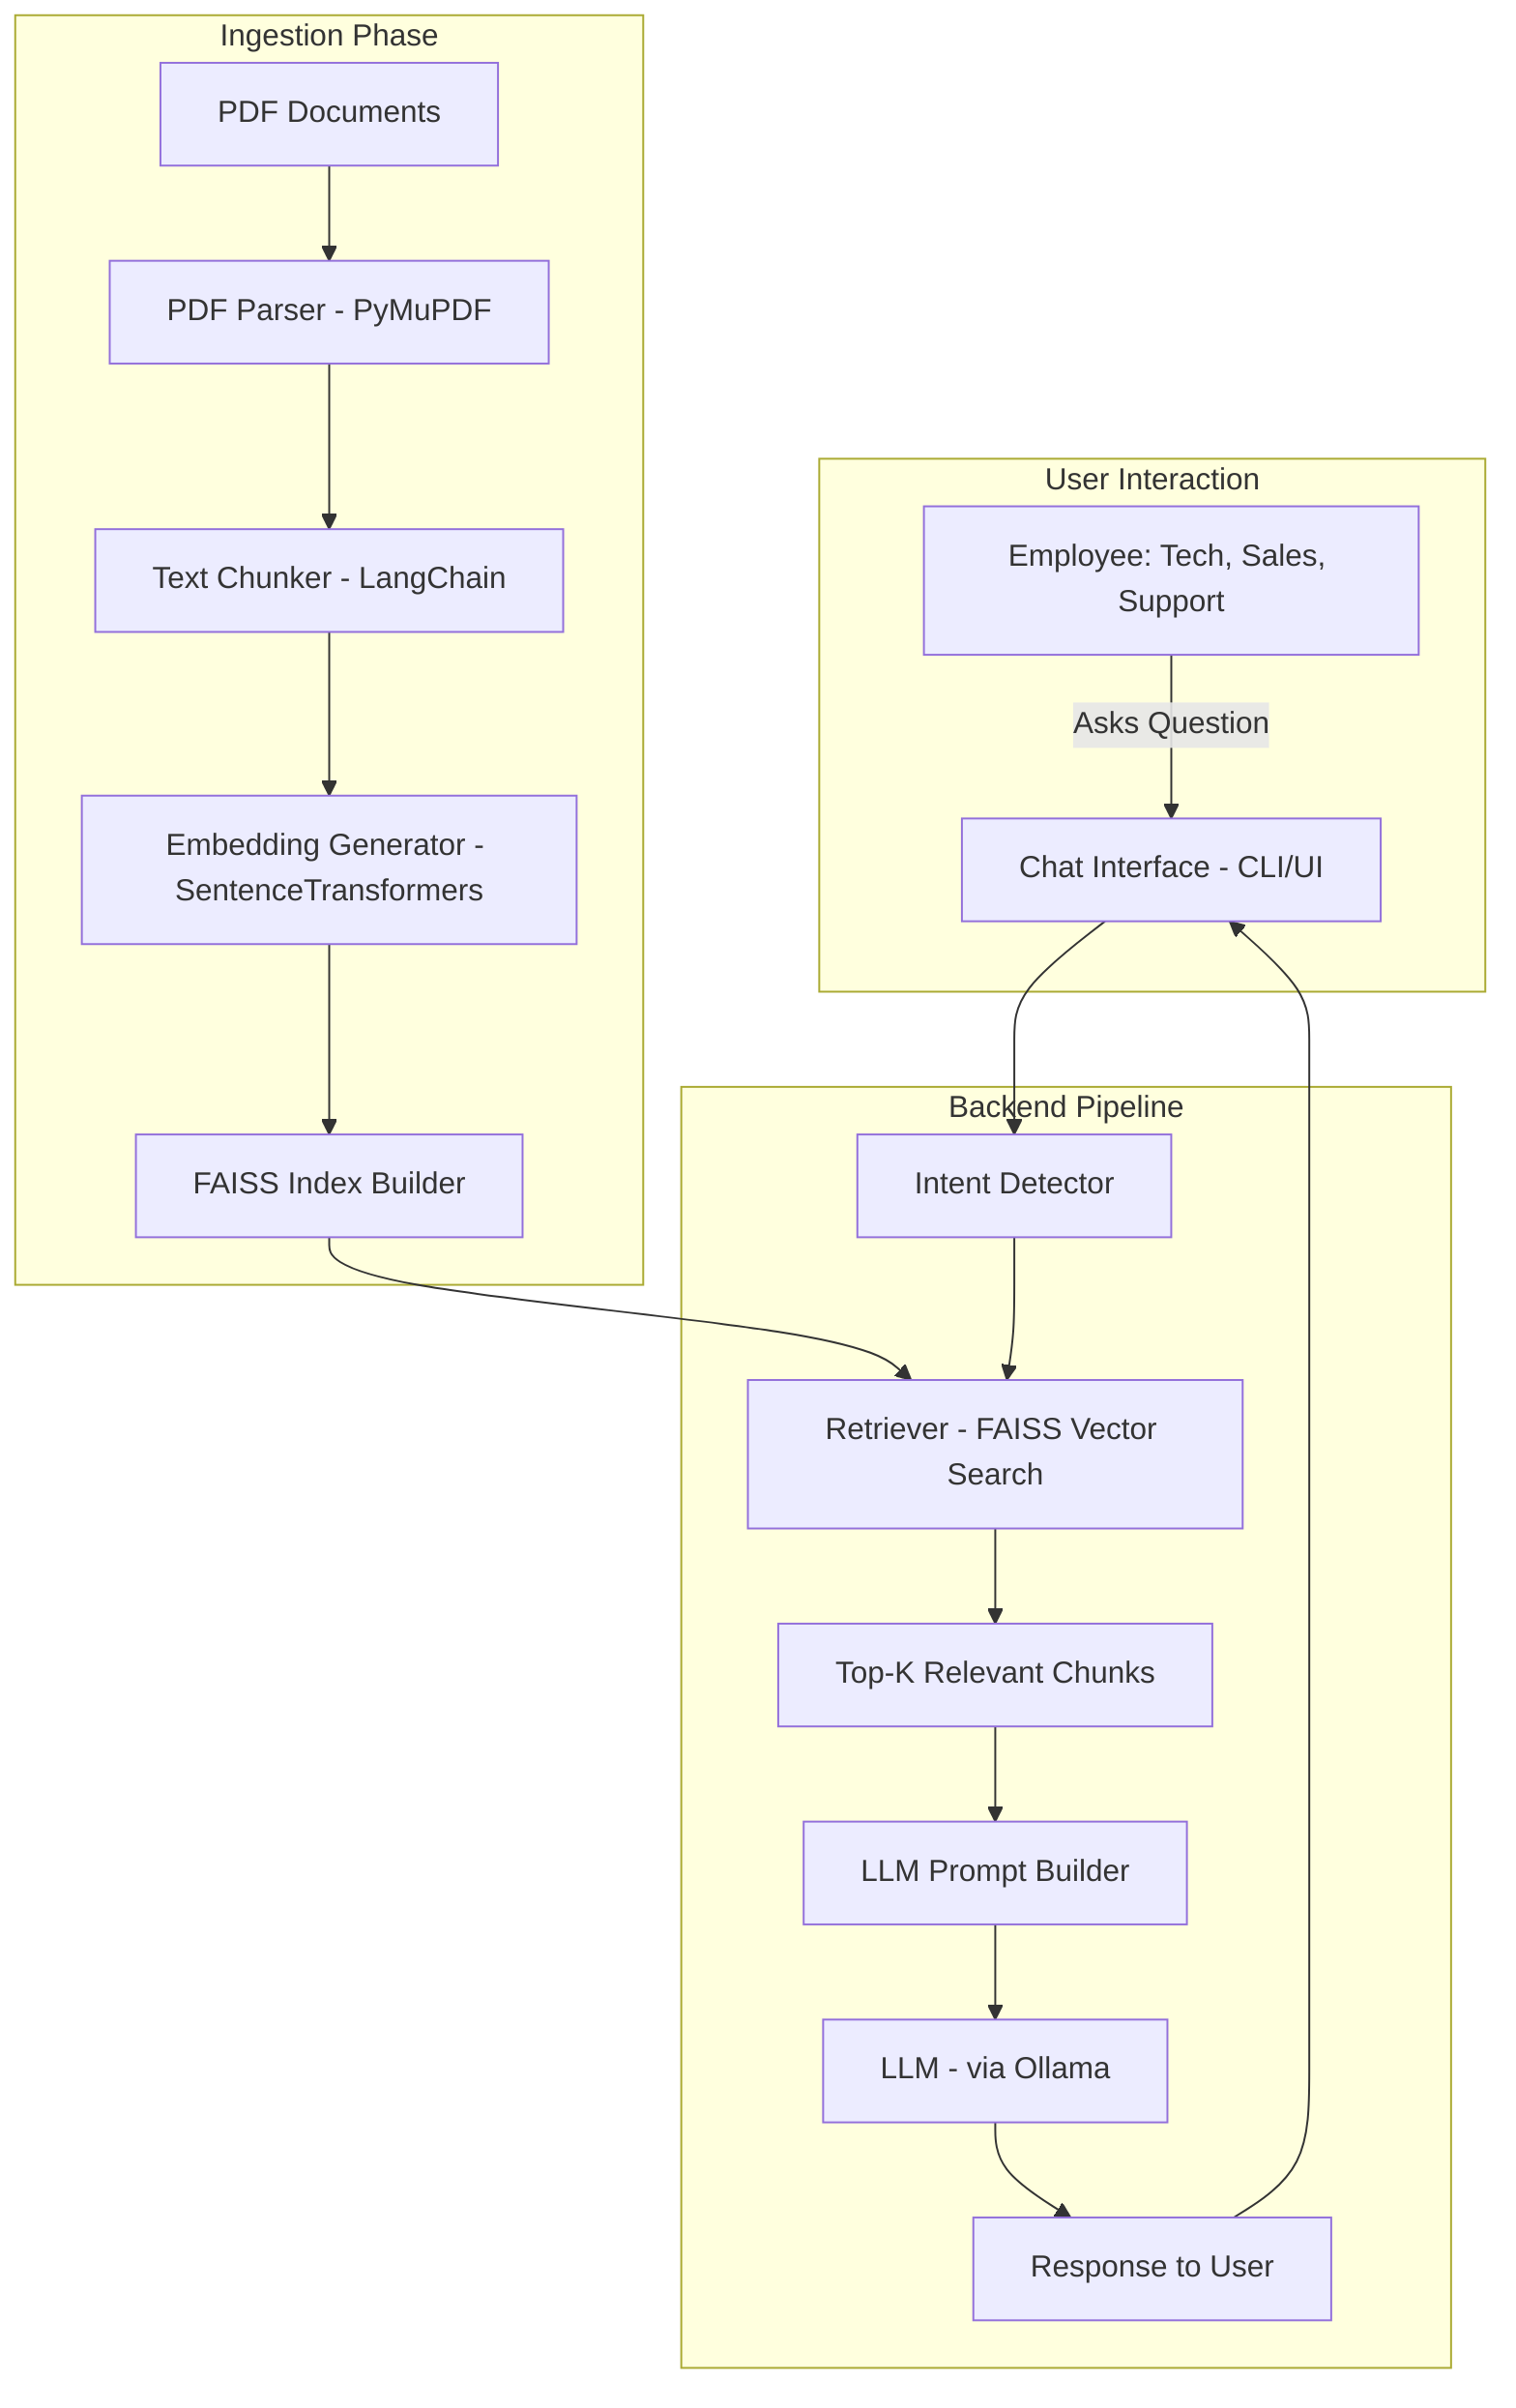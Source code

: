 graph TD
    subgraph User Interaction
        A[Employee: Tech, Sales, Support] -->|Asks Question| B[Chat Interface - CLI/UI]
    end

    subgraph Backend Pipeline
        B --> C[Intent Detector]
        C --> D[Retriever - FAISS Vector Search]
        D --> E[Top-K Relevant Chunks]
        E --> F[LLM Prompt Builder]
        F --> G[LLM - via Ollama]
        G --> H[Response to User]
    end

    subgraph Ingestion Phase
        I[PDF Documents] --> J[PDF Parser - PyMuPDF]
        J --> K[Text Chunker - LangChain]
        K --> L[Embedding Generator - SentenceTransformers]
        L --> M[FAISS Index Builder]
        M --> D
    end

    H --> B